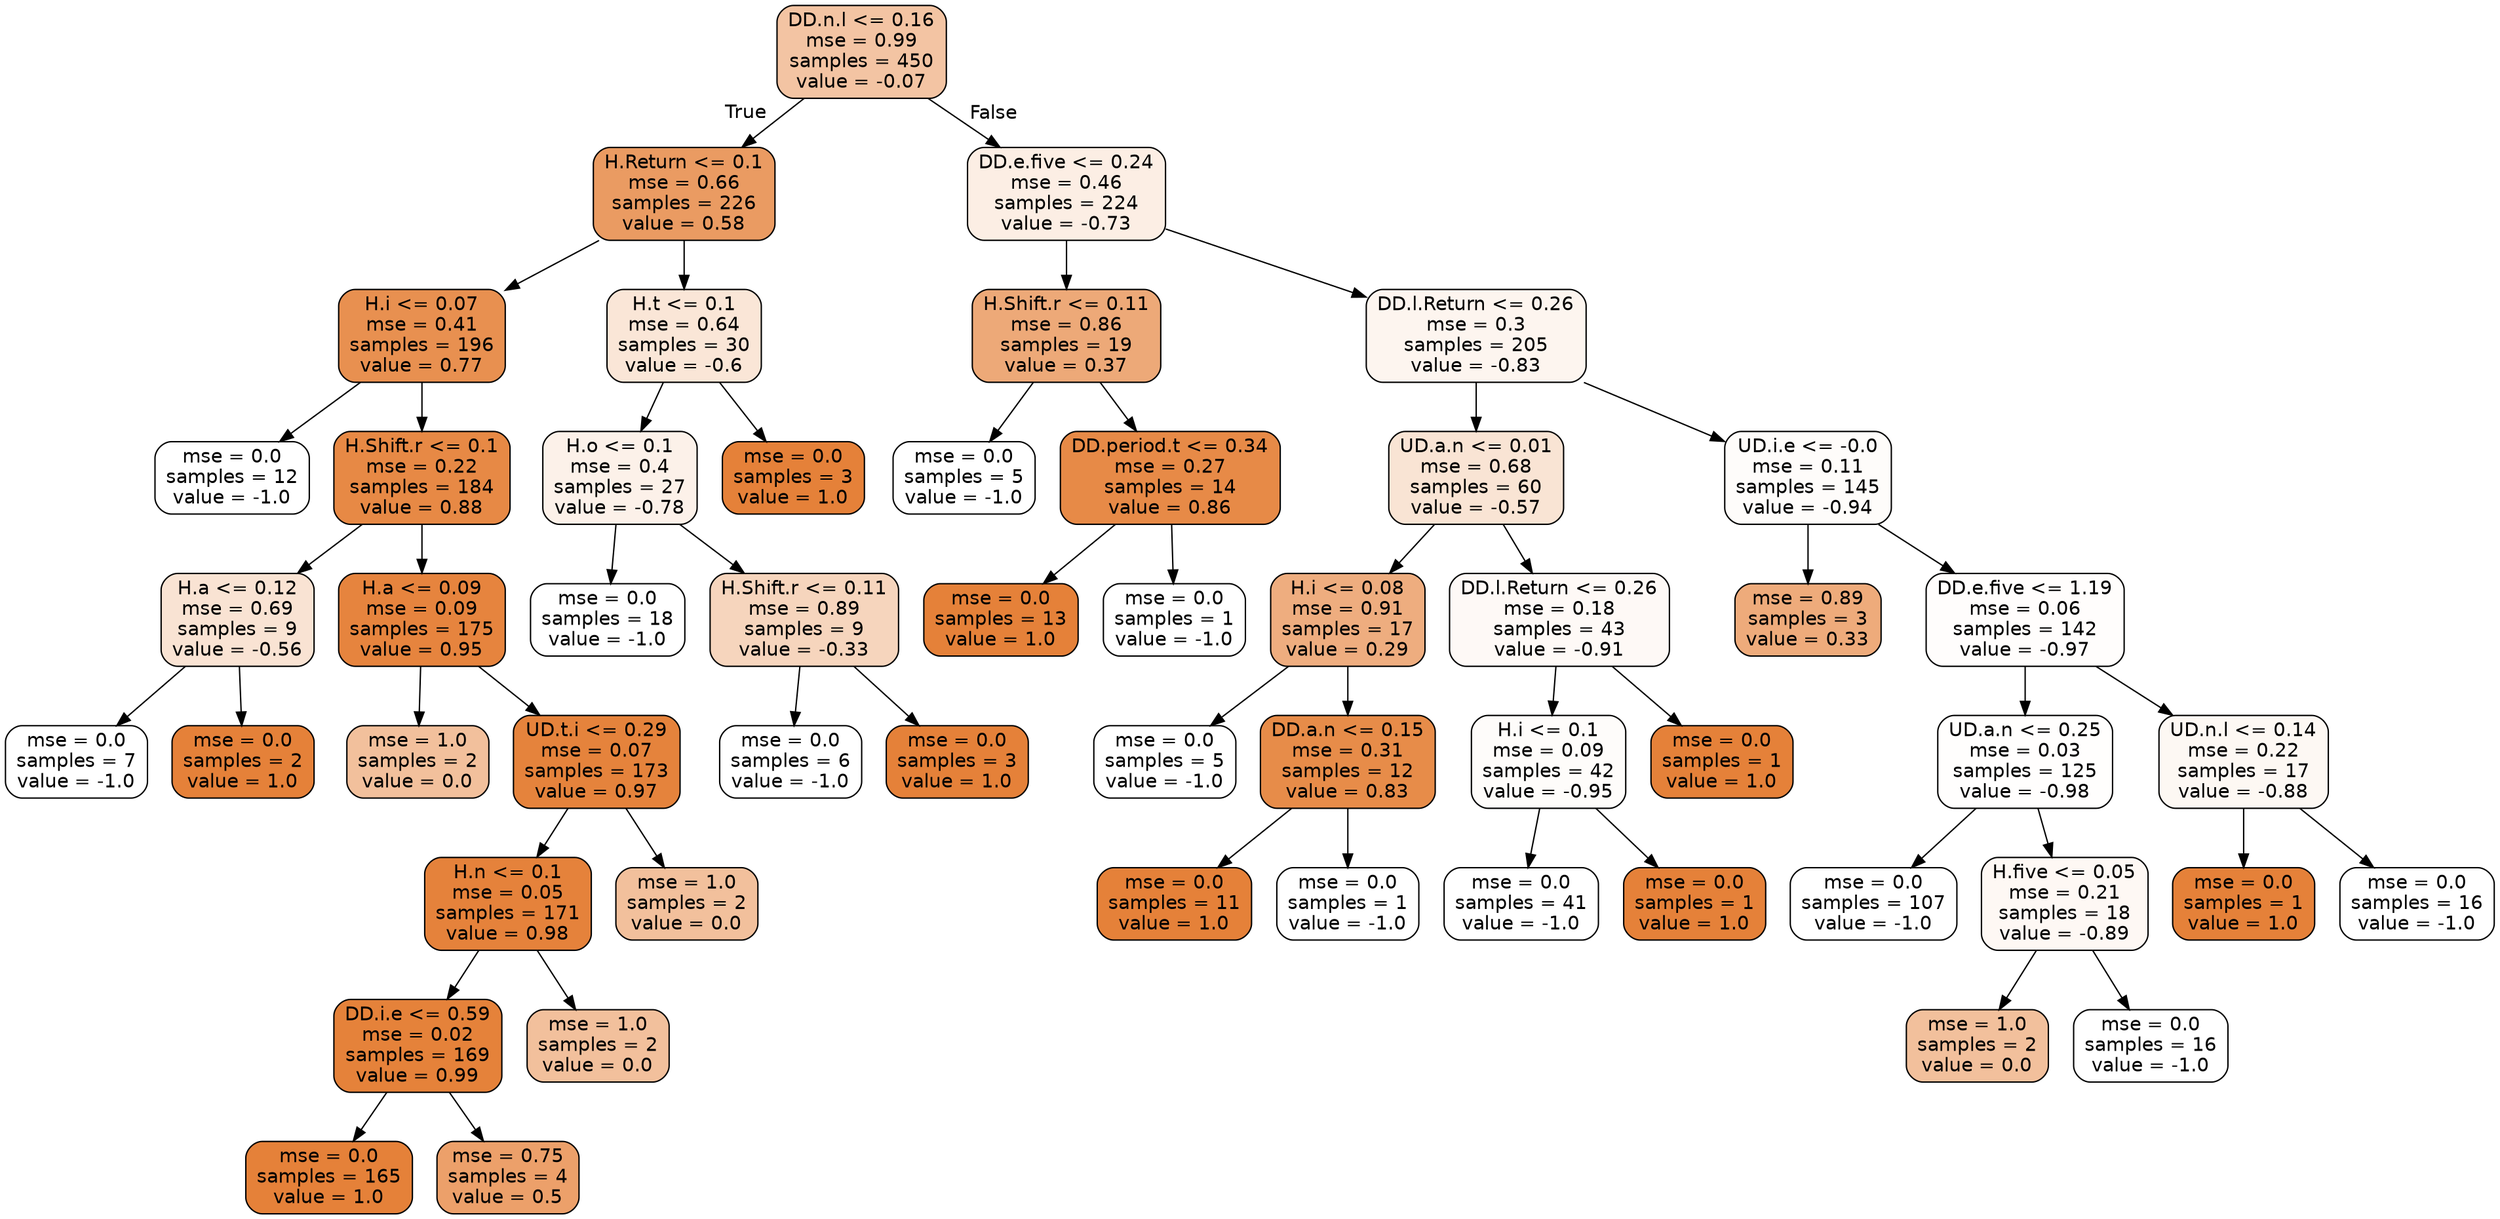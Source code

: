 digraph Tree {
node [shape=box, style="filled, rounded", color="black", fontname=helvetica] ;
edge [fontname=helvetica] ;
0 [label="DD.n.l <= 0.16\nmse = 0.99\nsamples = 450\nvalue = -0.07", fillcolor="#f3c4a3"] ;
1 [label="H.Return <= 0.1\nmse = 0.66\nsamples = 226\nvalue = 0.58", fillcolor="#ea9b62"] ;
0 -> 1 [labeldistance=2.5, labelangle=45, headlabel="True"] ;
2 [label="H.i <= 0.07\nmse = 0.41\nsamples = 196\nvalue = 0.77", fillcolor="#e89050"] ;
1 -> 2 ;
3 [label="mse = 0.0\nsamples = 12\nvalue = -1.0", fillcolor="#ffffff"] ;
2 -> 3 ;
4 [label="H.Shift.r <= 0.1\nmse = 0.22\nsamples = 184\nvalue = 0.88", fillcolor="#e78945"] ;
2 -> 4 ;
5 [label="H.a <= 0.12\nmse = 0.69\nsamples = 9\nvalue = -0.56", fillcolor="#f9e3d3"] ;
4 -> 5 ;
6 [label="mse = 0.0\nsamples = 7\nvalue = -1.0", fillcolor="#ffffff"] ;
5 -> 6 ;
7 [label="mse = 0.0\nsamples = 2\nvalue = 1.0", fillcolor="#e58139"] ;
5 -> 7 ;
8 [label="H.a <= 0.09\nmse = 0.09\nsamples = 175\nvalue = 0.95", fillcolor="#e6843e"] ;
4 -> 8 ;
9 [label="mse = 1.0\nsamples = 2\nvalue = 0.0", fillcolor="#f2c09c"] ;
8 -> 9 ;
10 [label="UD.t.i <= 0.29\nmse = 0.07\nsamples = 173\nvalue = 0.97", fillcolor="#e5833c"] ;
8 -> 10 ;
11 [label="H.n <= 0.1\nmse = 0.05\nsamples = 171\nvalue = 0.98", fillcolor="#e5823b"] ;
10 -> 11 ;
12 [label="DD.i.e <= 0.59\nmse = 0.02\nsamples = 169\nvalue = 0.99", fillcolor="#e5823a"] ;
11 -> 12 ;
13 [label="mse = 0.0\nsamples = 165\nvalue = 1.0", fillcolor="#e58139"] ;
12 -> 13 ;
14 [label="mse = 0.75\nsamples = 4\nvalue = 0.5", fillcolor="#eca06a"] ;
12 -> 14 ;
15 [label="mse = 1.0\nsamples = 2\nvalue = 0.0", fillcolor="#f2c09c"] ;
11 -> 15 ;
16 [label="mse = 1.0\nsamples = 2\nvalue = 0.0", fillcolor="#f2c09c"] ;
10 -> 16 ;
17 [label="H.t <= 0.1\nmse = 0.64\nsamples = 30\nvalue = -0.6", fillcolor="#fae6d7"] ;
1 -> 17 ;
18 [label="H.o <= 0.1\nmse = 0.4\nsamples = 27\nvalue = -0.78", fillcolor="#fcf1e9"] ;
17 -> 18 ;
19 [label="mse = 0.0\nsamples = 18\nvalue = -1.0", fillcolor="#ffffff"] ;
18 -> 19 ;
20 [label="H.Shift.r <= 0.11\nmse = 0.89\nsamples = 9\nvalue = -0.33", fillcolor="#f6d5bd"] ;
18 -> 20 ;
21 [label="mse = 0.0\nsamples = 6\nvalue = -1.0", fillcolor="#ffffff"] ;
20 -> 21 ;
22 [label="mse = 0.0\nsamples = 3\nvalue = 1.0", fillcolor="#e58139"] ;
20 -> 22 ;
23 [label="mse = 0.0\nsamples = 3\nvalue = 1.0", fillcolor="#e58139"] ;
17 -> 23 ;
24 [label="DD.e.five <= 0.24\nmse = 0.46\nsamples = 224\nvalue = -0.73", fillcolor="#fceee4"] ;
0 -> 24 [labeldistance=2.5, labelangle=-45, headlabel="False"] ;
25 [label="H.Shift.r <= 0.11\nmse = 0.86\nsamples = 19\nvalue = 0.37", fillcolor="#eda978"] ;
24 -> 25 ;
26 [label="mse = 0.0\nsamples = 5\nvalue = -1.0", fillcolor="#ffffff"] ;
25 -> 26 ;
27 [label="DD.period.t <= 0.34\nmse = 0.27\nsamples = 14\nvalue = 0.86", fillcolor="#e78a47"] ;
25 -> 27 ;
28 [label="mse = 0.0\nsamples = 13\nvalue = 1.0", fillcolor="#e58139"] ;
27 -> 28 ;
29 [label="mse = 0.0\nsamples = 1\nvalue = -1.0", fillcolor="#ffffff"] ;
27 -> 29 ;
30 [label="DD.l.Return <= 0.26\nmse = 0.3\nsamples = 205\nvalue = -0.83", fillcolor="#fdf5ef"] ;
24 -> 30 ;
31 [label="UD.a.n <= 0.01\nmse = 0.68\nsamples = 60\nvalue = -0.57", fillcolor="#f9e4d4"] ;
30 -> 31 ;
32 [label="H.i <= 0.08\nmse = 0.91\nsamples = 17\nvalue = 0.29", fillcolor="#eead7f"] ;
31 -> 32 ;
33 [label="mse = 0.0\nsamples = 5\nvalue = -1.0", fillcolor="#ffffff"] ;
32 -> 33 ;
34 [label="DD.a.n <= 0.15\nmse = 0.31\nsamples = 12\nvalue = 0.83", fillcolor="#e78c49"] ;
32 -> 34 ;
35 [label="mse = 0.0\nsamples = 11\nvalue = 1.0", fillcolor="#e58139"] ;
34 -> 35 ;
36 [label="mse = 0.0\nsamples = 1\nvalue = -1.0", fillcolor="#ffffff"] ;
34 -> 36 ;
37 [label="DD.l.Return <= 0.26\nmse = 0.18\nsamples = 43\nvalue = -0.91", fillcolor="#fef9f6"] ;
31 -> 37 ;
38 [label="H.i <= 0.1\nmse = 0.09\nsamples = 42\nvalue = -0.95", fillcolor="#fefcfa"] ;
37 -> 38 ;
39 [label="mse = 0.0\nsamples = 41\nvalue = -1.0", fillcolor="#ffffff"] ;
38 -> 39 ;
40 [label="mse = 0.0\nsamples = 1\nvalue = 1.0", fillcolor="#e58139"] ;
38 -> 40 ;
41 [label="mse = 0.0\nsamples = 1\nvalue = 1.0", fillcolor="#e58139"] ;
37 -> 41 ;
42 [label="UD.i.e <= -0.0\nmse = 0.11\nsamples = 145\nvalue = -0.94", fillcolor="#fefcfa"] ;
30 -> 42 ;
43 [label="mse = 0.89\nsamples = 3\nvalue = 0.33", fillcolor="#eeab7b"] ;
42 -> 43 ;
44 [label="DD.e.five <= 1.19\nmse = 0.06\nsamples = 142\nvalue = -0.97", fillcolor="#fffdfc"] ;
42 -> 44 ;
45 [label="UD.a.n <= 0.25\nmse = 0.03\nsamples = 125\nvalue = -0.98", fillcolor="#fffefd"] ;
44 -> 45 ;
46 [label="mse = 0.0\nsamples = 107\nvalue = -1.0", fillcolor="#ffffff"] ;
45 -> 46 ;
47 [label="H.five <= 0.05\nmse = 0.21\nsamples = 18\nvalue = -0.89", fillcolor="#fef8f4"] ;
45 -> 47 ;
48 [label="mse = 1.0\nsamples = 2\nvalue = 0.0", fillcolor="#f2c09c"] ;
47 -> 48 ;
49 [label="mse = 0.0\nsamples = 16\nvalue = -1.0", fillcolor="#ffffff"] ;
47 -> 49 ;
50 [label="UD.n.l <= 0.14\nmse = 0.22\nsamples = 17\nvalue = -0.88", fillcolor="#fdf8f3"] ;
44 -> 50 ;
51 [label="mse = 0.0\nsamples = 1\nvalue = 1.0", fillcolor="#e58139"] ;
50 -> 51 ;
52 [label="mse = 0.0\nsamples = 16\nvalue = -1.0", fillcolor="#ffffff"] ;
50 -> 52 ;
}